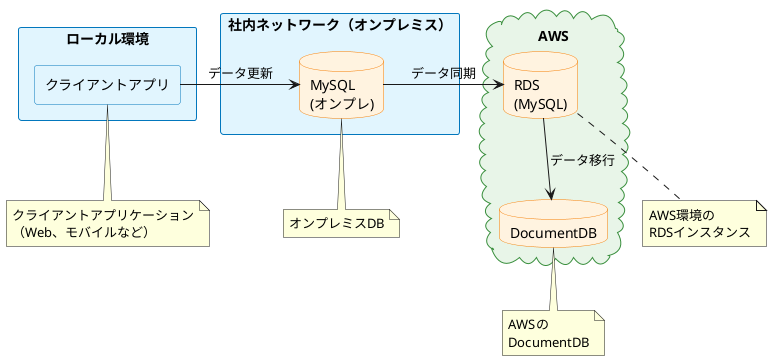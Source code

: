 @startuml
!define RECTANGLE class

skinparam backgroundColor #FFFFFF
skinparam rectangle {
    BackgroundColor #E1F5FE
    BorderColor #0277BD
}

skinparam database {
    BackgroundColor #FFF3E0
    BorderColor #F57C00
}

skinparam cloud {
    BackgroundColor #E8F5E8
    BorderColor #388E3C
}

rectangle "ローカル環境" as Local {
    rectangle "クライアントアプリ" as ClientApp
}

rectangle "社内ネットワーク（オンプレミス）" as OnPrem {
    database "MySQL\n(オンプレ)" as OnPremMySQL
}

cloud "AWS" as AWS {
    database "RDS\n(MySQL)" as AWSRDS
    database "DocumentDB" as DocumentDB
}

ClientApp -right-> OnPremMySQL : データ更新
OnPremMySQL -right-> AWSRDS : データ同期
AWSRDS -down-> DocumentDB : データ移行

note bottom of ClientApp
  クライアントアプリケーション
  （Web、モバイルなど）
end note

note bottom of OnPremMySQL
  オンプレミスDB
end note

note bottom of AWSRDS
  AWS環境の
  RDSインスタンス
end note

note bottom of DocumentDB
  AWSの
  DocumentDB
end note

@enduml